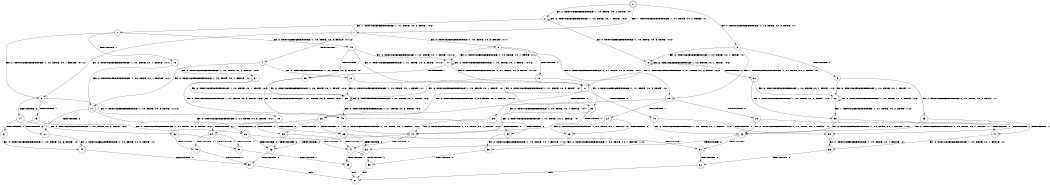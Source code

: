 digraph BCG {
size = "7, 10.5";
center = TRUE;
node [shape = circle];
0 [peripheries = 2];
0 -> 1 [label = "EX !1 !ATOMIC_EXCH_BRANCH (1, +1, TRUE, +0, 2, TRUE) !:0:"];
0 -> 2 [label = "EX !2 !ATOMIC_EXCH_BRANCH (1, +0, TRUE, +0, 1, TRUE) !:0:"];
0 -> 3 [label = "EX !0 !ATOMIC_EXCH_BRANCH (1, +0, TRUE, +0, 3, TRUE) !:0:"];
1 -> 4 [label = "TERMINATE !1"];
1 -> 5 [label = "EX !2 !ATOMIC_EXCH_BRANCH (1, +0, TRUE, +0, 1, FALSE) !:0:1:"];
1 -> 6 [label = "EX !0 !ATOMIC_EXCH_BRANCH (1, +0, TRUE, +0, 3, FALSE) !:0:1:"];
2 -> 7 [label = "EX !1 !ATOMIC_EXCH_BRANCH (1, +1, TRUE, +0, 2, TRUE) !:0:2:"];
2 -> 8 [label = "EX !0 !ATOMIC_EXCH_BRANCH (1, +0, TRUE, +0, 3, TRUE) !:0:2:"];
2 -> 2 [label = "EX !2 !ATOMIC_EXCH_BRANCH (1, +0, TRUE, +0, 1, TRUE) !:0:2:"];
3 -> 9 [label = "TERMINATE !0"];
3 -> 10 [label = "EX !1 !ATOMIC_EXCH_BRANCH (1, +1, TRUE, +0, 2, TRUE) !:0:"];
3 -> 8 [label = "EX !2 !ATOMIC_EXCH_BRANCH (1, +0, TRUE, +0, 1, TRUE) !:0:"];
4 -> 11 [label = "EX !2 !ATOMIC_EXCH_BRANCH (1, +0, TRUE, +0, 1, FALSE) !:0:"];
4 -> 12 [label = "EX !0 !ATOMIC_EXCH_BRANCH (1, +0, TRUE, +0, 3, FALSE) !:0:"];
5 -> 13 [label = "TERMINATE !1"];
5 -> 14 [label = "TERMINATE !2"];
5 -> 15 [label = "EX !0 !ATOMIC_EXCH_BRANCH (1, +0, TRUE, +0, 3, TRUE) !:0:1:2:"];
6 -> 16 [label = "TERMINATE !1"];
6 -> 17 [label = "EX !2 !ATOMIC_EXCH_BRANCH (1, +0, TRUE, +0, 1, TRUE) !:0:1:"];
6 -> 10 [label = "EX !0 !ATOMIC_EXCH_BRANCH (1, +1, TRUE, +0, 3, TRUE) !:0:1:"];
7 -> 18 [label = "TERMINATE !1"];
7 -> 19 [label = "EX !0 !ATOMIC_EXCH_BRANCH (1, +0, TRUE, +0, 3, FALSE) !:0:1:2:"];
7 -> 5 [label = "EX !2 !ATOMIC_EXCH_BRANCH (1, +0, TRUE, +0, 1, FALSE) !:0:1:2:"];
8 -> 20 [label = "TERMINATE !0"];
8 -> 21 [label = "EX !1 !ATOMIC_EXCH_BRANCH (1, +1, TRUE, +0, 2, TRUE) !:0:2:"];
8 -> 8 [label = "EX !2 !ATOMIC_EXCH_BRANCH (1, +0, TRUE, +0, 1, TRUE) !:0:2:"];
9 -> 22 [label = "EX !2 !ATOMIC_EXCH_BRANCH (1, +0, TRUE, +0, 1, TRUE) !:1:"];
9 -> 23 [label = "EX !1 !ATOMIC_EXCH_BRANCH (1, +1, TRUE, +0, 2, TRUE) !:1:"];
10 -> 24 [label = "TERMINATE !1"];
10 -> 25 [label = "TERMINATE !0"];
10 -> 26 [label = "EX !2 !ATOMIC_EXCH_BRANCH (1, +0, TRUE, +0, 1, FALSE) !:0:1:"];
11 -> 27 [label = "TERMINATE !2"];
11 -> 28 [label = "EX !0 !ATOMIC_EXCH_BRANCH (1, +0, TRUE, +0, 3, TRUE) !:0:2:"];
12 -> 29 [label = "EX !2 !ATOMIC_EXCH_BRANCH (1, +0, TRUE, +0, 1, TRUE) !:0:"];
12 -> 30 [label = "EX !0 !ATOMIC_EXCH_BRANCH (1, +1, TRUE, +0, 3, TRUE) !:0:"];
13 -> 27 [label = "TERMINATE !2"];
13 -> 28 [label = "EX !0 !ATOMIC_EXCH_BRANCH (1, +0, TRUE, +0, 3, TRUE) !:0:2:"];
14 -> 31 [label = "TERMINATE !1"];
14 -> 32 [label = "EX !0 !ATOMIC_EXCH_BRANCH (1, +0, TRUE, +0, 3, TRUE) !:0:1:"];
15 -> 33 [label = "TERMINATE !1"];
15 -> 34 [label = "TERMINATE !2"];
15 -> 35 [label = "TERMINATE !0"];
16 -> 29 [label = "EX !2 !ATOMIC_EXCH_BRANCH (1, +0, TRUE, +0, 1, TRUE) !:0:"];
16 -> 30 [label = "EX !0 !ATOMIC_EXCH_BRANCH (1, +1, TRUE, +0, 3, TRUE) !:0:"];
17 -> 36 [label = "TERMINATE !1"];
17 -> 17 [label = "EX !2 !ATOMIC_EXCH_BRANCH (1, +0, TRUE, +0, 1, TRUE) !:0:1:2:"];
17 -> 21 [label = "EX !0 !ATOMIC_EXCH_BRANCH (1, +1, TRUE, +0, 3, TRUE) !:0:1:2:"];
18 -> 37 [label = "EX !0 !ATOMIC_EXCH_BRANCH (1, +0, TRUE, +0, 3, FALSE) !:0:2:"];
18 -> 11 [label = "EX !2 !ATOMIC_EXCH_BRANCH (1, +0, TRUE, +0, 1, FALSE) !:0:2:"];
19 -> 36 [label = "TERMINATE !1"];
19 -> 17 [label = "EX !2 !ATOMIC_EXCH_BRANCH (1, +0, TRUE, +0, 1, TRUE) !:0:1:2:"];
19 -> 21 [label = "EX !0 !ATOMIC_EXCH_BRANCH (1, +1, TRUE, +0, 3, TRUE) !:0:1:2:"];
20 -> 38 [label = "EX !1 !ATOMIC_EXCH_BRANCH (1, +1, TRUE, +0, 2, TRUE) !:1:2:"];
20 -> 22 [label = "EX !2 !ATOMIC_EXCH_BRANCH (1, +0, TRUE, +0, 1, TRUE) !:1:2:"];
21 -> 39 [label = "TERMINATE !1"];
21 -> 40 [label = "TERMINATE !0"];
21 -> 26 [label = "EX !2 !ATOMIC_EXCH_BRANCH (1, +0, TRUE, +0, 1, FALSE) !:0:1:2:"];
22 -> 38 [label = "EX !1 !ATOMIC_EXCH_BRANCH (1, +1, TRUE, +0, 2, TRUE) !:1:2:"];
22 -> 22 [label = "EX !2 !ATOMIC_EXCH_BRANCH (1, +0, TRUE, +0, 1, TRUE) !:1:2:"];
23 -> 41 [label = "TERMINATE !1"];
23 -> 42 [label = "EX !2 !ATOMIC_EXCH_BRANCH (1, +0, TRUE, +0, 1, FALSE) !:1:"];
24 -> 43 [label = "TERMINATE !0"];
24 -> 44 [label = "EX !2 !ATOMIC_EXCH_BRANCH (1, +0, TRUE, +0, 1, FALSE) !:0:"];
25 -> 41 [label = "TERMINATE !1"];
25 -> 42 [label = "EX !2 !ATOMIC_EXCH_BRANCH (1, +0, TRUE, +0, 1, FALSE) !:1:"];
26 -> 33 [label = "TERMINATE !1"];
26 -> 34 [label = "TERMINATE !2"];
26 -> 35 [label = "TERMINATE !0"];
27 -> 45 [label = "EX !0 !ATOMIC_EXCH_BRANCH (1, +0, TRUE, +0, 3, TRUE) !:0:"];
28 -> 46 [label = "TERMINATE !2"];
28 -> 47 [label = "TERMINATE !0"];
29 -> 29 [label = "EX !2 !ATOMIC_EXCH_BRANCH (1, +0, TRUE, +0, 1, TRUE) !:0:2:"];
29 -> 48 [label = "EX !0 !ATOMIC_EXCH_BRANCH (1, +1, TRUE, +0, 3, TRUE) !:0:2:"];
30 -> 43 [label = "TERMINATE !0"];
30 -> 44 [label = "EX !2 !ATOMIC_EXCH_BRANCH (1, +0, TRUE, +0, 1, FALSE) !:0:"];
31 -> 45 [label = "EX !0 !ATOMIC_EXCH_BRANCH (1, +0, TRUE, +0, 3, TRUE) !:0:"];
32 -> 49 [label = "TERMINATE !1"];
32 -> 50 [label = "TERMINATE !0"];
33 -> 46 [label = "TERMINATE !2"];
33 -> 47 [label = "TERMINATE !0"];
34 -> 49 [label = "TERMINATE !1"];
34 -> 50 [label = "TERMINATE !0"];
35 -> 51 [label = "TERMINATE !1"];
35 -> 52 [label = "TERMINATE !2"];
36 -> 29 [label = "EX !2 !ATOMIC_EXCH_BRANCH (1, +0, TRUE, +0, 1, TRUE) !:0:2:"];
36 -> 48 [label = "EX !0 !ATOMIC_EXCH_BRANCH (1, +1, TRUE, +0, 3, TRUE) !:0:2:"];
37 -> 29 [label = "EX !2 !ATOMIC_EXCH_BRANCH (1, +0, TRUE, +0, 1, TRUE) !:0:2:"];
37 -> 48 [label = "EX !0 !ATOMIC_EXCH_BRANCH (1, +1, TRUE, +0, 3, TRUE) !:0:2:"];
38 -> 53 [label = "TERMINATE !1"];
38 -> 42 [label = "EX !2 !ATOMIC_EXCH_BRANCH (1, +0, TRUE, +0, 1, FALSE) !:1:2:"];
39 -> 54 [label = "TERMINATE !0"];
39 -> 44 [label = "EX !2 !ATOMIC_EXCH_BRANCH (1, +0, TRUE, +0, 1, FALSE) !:0:2:"];
40 -> 53 [label = "TERMINATE !1"];
40 -> 42 [label = "EX !2 !ATOMIC_EXCH_BRANCH (1, +0, TRUE, +0, 1, FALSE) !:1:2:"];
41 -> 55 [label = "EX !2 !ATOMIC_EXCH_BRANCH (1, +0, TRUE, +0, 1, FALSE) !:2:"];
42 -> 51 [label = "TERMINATE !1"];
42 -> 52 [label = "TERMINATE !2"];
43 -> 56 [label = "EX !2 !ATOMIC_EXCH_BRANCH (1, +0, TRUE, +0, 1, FALSE) !:1:2:"];
44 -> 46 [label = "TERMINATE !2"];
44 -> 47 [label = "TERMINATE !0"];
45 -> 57 [label = "TERMINATE !0"];
46 -> 57 [label = "TERMINATE !0"];
47 -> 58 [label = "TERMINATE !2"];
48 -> 54 [label = "TERMINATE !0"];
48 -> 44 [label = "EX !2 !ATOMIC_EXCH_BRANCH (1, +0, TRUE, +0, 1, FALSE) !:0:2:"];
49 -> 57 [label = "TERMINATE !0"];
50 -> 59 [label = "TERMINATE !1"];
51 -> 60 [label = "TERMINATE !2"];
52 -> 59 [label = "TERMINATE !1"];
53 -> 55 [label = "EX !2 !ATOMIC_EXCH_BRANCH (1, +0, TRUE, +0, 1, FALSE) !:2:"];
54 -> 56 [label = "EX !2 !ATOMIC_EXCH_BRANCH (1, +0, TRUE, +0, 1, FALSE) !:1:2:"];
55 -> 60 [label = "TERMINATE !2"];
56 -> 58 [label = "TERMINATE !2"];
57 -> 61 [label = "exit"];
58 -> 61 [label = "exit"];
59 -> 61 [label = "exit"];
60 -> 61 [label = "exit"];
}
